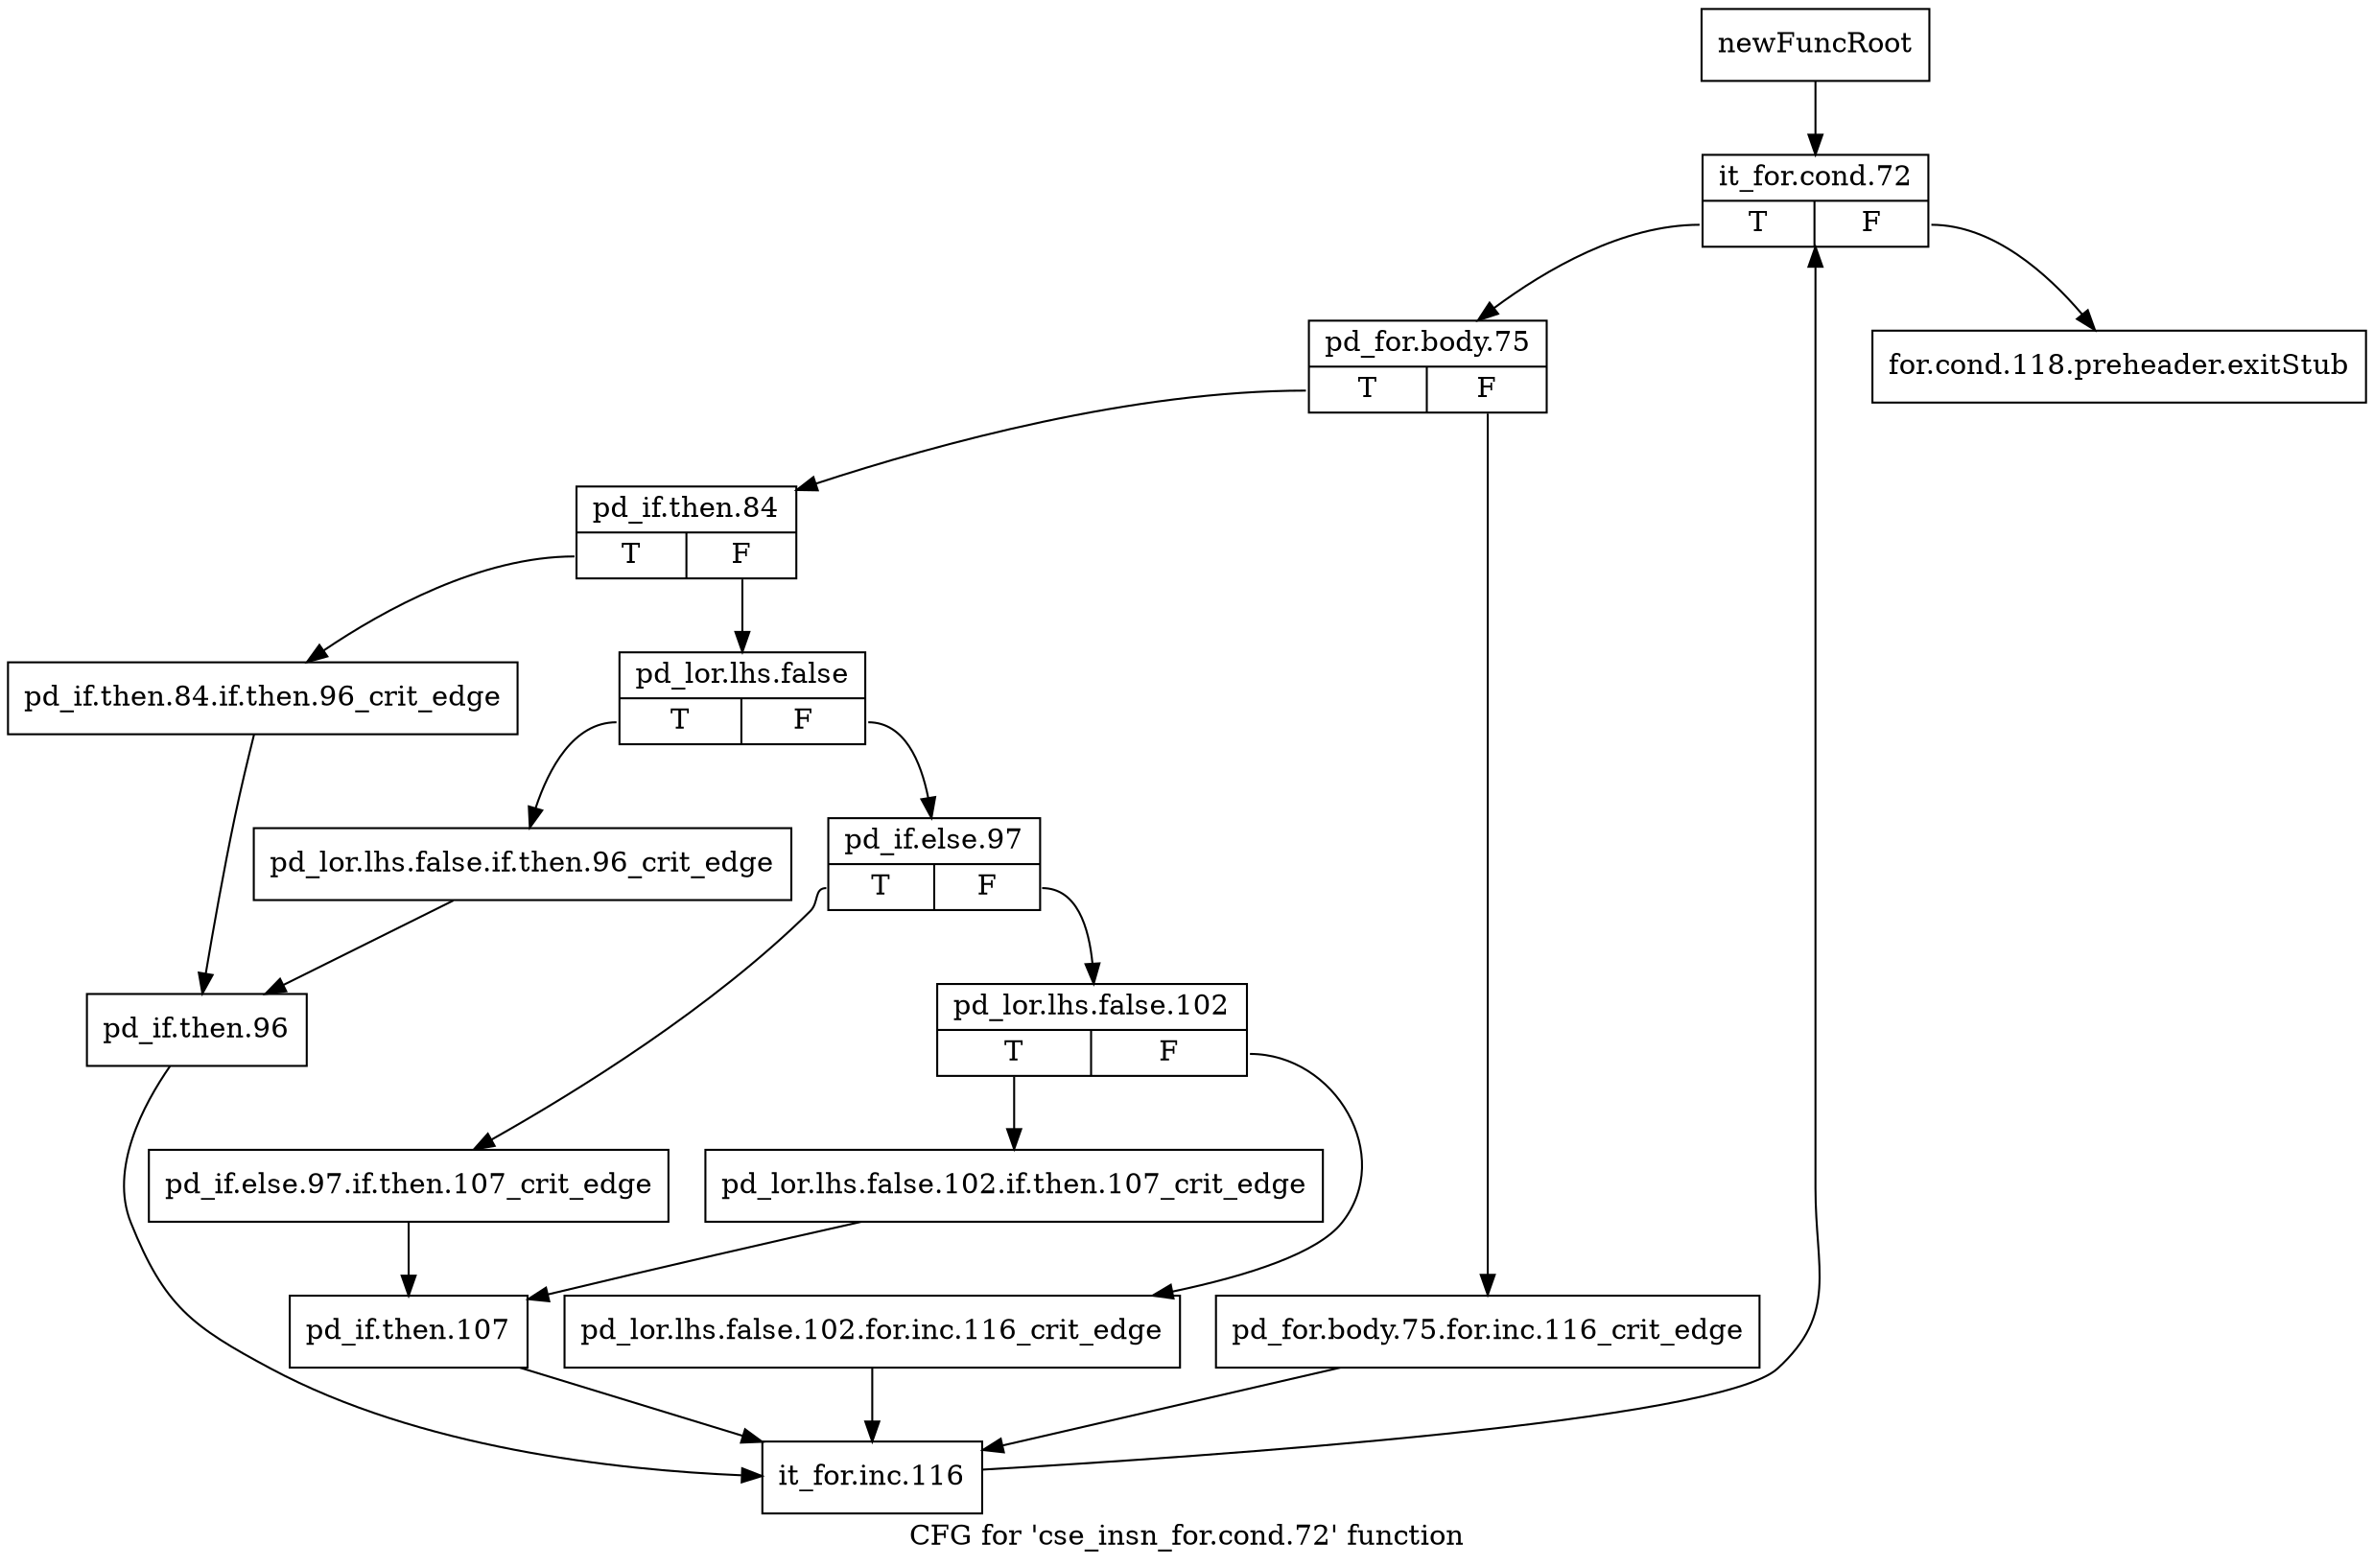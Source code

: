 digraph "CFG for 'cse_insn_for.cond.72' function" {
	label="CFG for 'cse_insn_for.cond.72' function";

	Node0xa8eae00 [shape=record,label="{newFuncRoot}"];
	Node0xa8eae00 -> Node0xa8eaea0;
	Node0xa8eae50 [shape=record,label="{for.cond.118.preheader.exitStub}"];
	Node0xa8eaea0 [shape=record,label="{it_for.cond.72|{<s0>T|<s1>F}}"];
	Node0xa8eaea0:s0 -> Node0xa8eaef0;
	Node0xa8eaea0:s1 -> Node0xa8eae50;
	Node0xa8eaef0 [shape=record,label="{pd_for.body.75|{<s0>T|<s1>F}}"];
	Node0xa8eaef0:s0 -> Node0xa8eaf90;
	Node0xa8eaef0:s1 -> Node0xa8eaf40;
	Node0xa8eaf40 [shape=record,label="{pd_for.body.75.for.inc.116_crit_edge}"];
	Node0xa8eaf40 -> Node0xa8ec370;
	Node0xa8eaf90 [shape=record,label="{pd_if.then.84|{<s0>T|<s1>F}}"];
	Node0xa8eaf90:s0 -> Node0xa8ec2d0;
	Node0xa8eaf90:s1 -> Node0xa8eafe0;
	Node0xa8eafe0 [shape=record,label="{pd_lor.lhs.false|{<s0>T|<s1>F}}"];
	Node0xa8eafe0:s0 -> Node0xa8ec280;
	Node0xa8eafe0:s1 -> Node0xa8eb030;
	Node0xa8eb030 [shape=record,label="{pd_if.else.97|{<s0>T|<s1>F}}"];
	Node0xa8eb030:s0 -> Node0xa8ec1e0;
	Node0xa8eb030:s1 -> Node0xa8eb080;
	Node0xa8eb080 [shape=record,label="{pd_lor.lhs.false.102|{<s0>T|<s1>F}}"];
	Node0xa8eb080:s0 -> Node0xa8eb0d0;
	Node0xa8eb080:s1 -> Node0xa8e54d0;
	Node0xa8e54d0 [shape=record,label="{pd_lor.lhs.false.102.for.inc.116_crit_edge}"];
	Node0xa8e54d0 -> Node0xa8ec370;
	Node0xa8eb0d0 [shape=record,label="{pd_lor.lhs.false.102.if.then.107_crit_edge}"];
	Node0xa8eb0d0 -> Node0xa8ec230;
	Node0xa8ec1e0 [shape=record,label="{pd_if.else.97.if.then.107_crit_edge}"];
	Node0xa8ec1e0 -> Node0xa8ec230;
	Node0xa8ec230 [shape=record,label="{pd_if.then.107}"];
	Node0xa8ec230 -> Node0xa8ec370;
	Node0xa8ec280 [shape=record,label="{pd_lor.lhs.false.if.then.96_crit_edge}"];
	Node0xa8ec280 -> Node0xa8ec320;
	Node0xa8ec2d0 [shape=record,label="{pd_if.then.84.if.then.96_crit_edge}"];
	Node0xa8ec2d0 -> Node0xa8ec320;
	Node0xa8ec320 [shape=record,label="{pd_if.then.96}"];
	Node0xa8ec320 -> Node0xa8ec370;
	Node0xa8ec370 [shape=record,label="{it_for.inc.116}"];
	Node0xa8ec370 -> Node0xa8eaea0;
}
